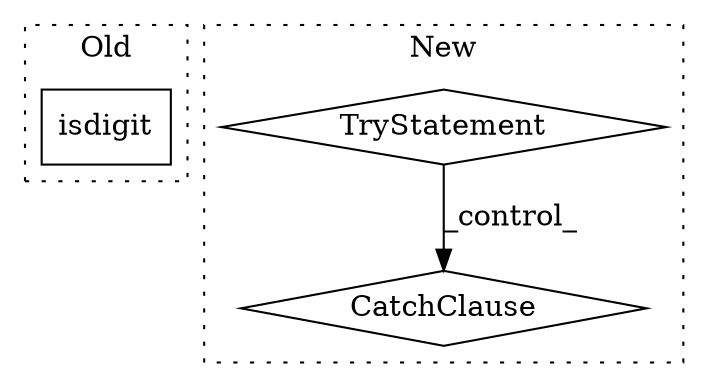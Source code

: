 digraph G {
subgraph cluster0 {
1 [label="isdigit" a="32" s="3102" l="9" shape="box"];
label = "Old";
style="dotted";
}
subgraph cluster1 {
2 [label="TryStatement" a="54" s="3361" l="4" shape="diamond"];
3 [label="CatchClause" a="12" s="3531,3566" l="13,2" shape="diamond"];
label = "New";
style="dotted";
}
2 -> 3 [label="_control_"];
}